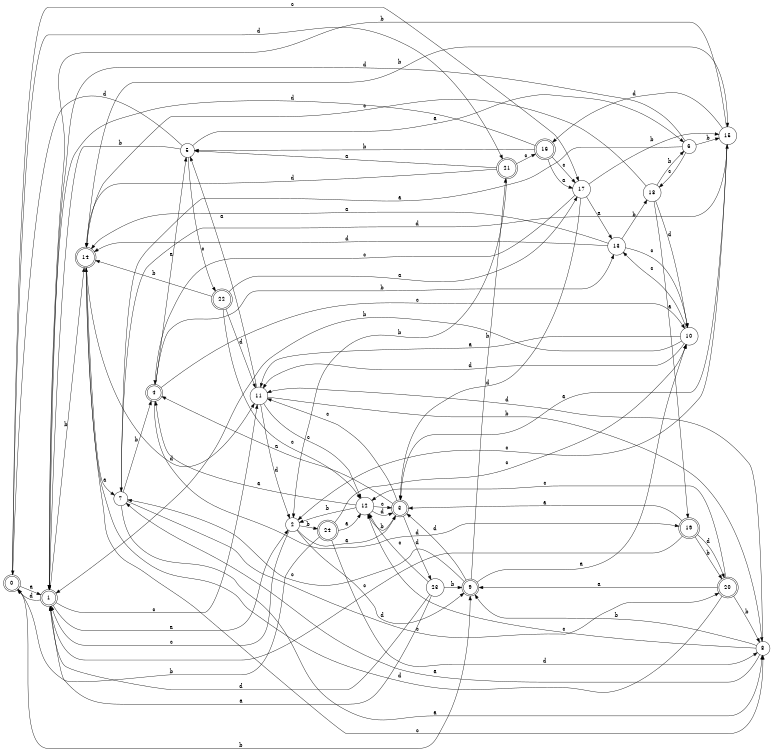 digraph n20_2 {
__start0 [label="" shape="none"];

rankdir=LR;
size="8,5";

s0 [style="rounded,filled", color="black", fillcolor="white" shape="doublecircle", label="0"];
s1 [style="rounded,filled", color="black", fillcolor="white" shape="doublecircle", label="1"];
s2 [style="filled", color="black", fillcolor="white" shape="circle", label="2"];
s3 [style="rounded,filled", color="black", fillcolor="white" shape="doublecircle", label="3"];
s4 [style="rounded,filled", color="black", fillcolor="white" shape="doublecircle", label="4"];
s5 [style="filled", color="black", fillcolor="white" shape="circle", label="5"];
s6 [style="filled", color="black", fillcolor="white" shape="circle", label="6"];
s7 [style="filled", color="black", fillcolor="white" shape="circle", label="7"];
s8 [style="filled", color="black", fillcolor="white" shape="circle", label="8"];
s9 [style="rounded,filled", color="black", fillcolor="white" shape="doublecircle", label="9"];
s10 [style="filled", color="black", fillcolor="white" shape="circle", label="10"];
s11 [style="filled", color="black", fillcolor="white" shape="circle", label="11"];
s12 [style="filled", color="black", fillcolor="white" shape="circle", label="12"];
s13 [style="filled", color="black", fillcolor="white" shape="circle", label="13"];
s14 [style="rounded,filled", color="black", fillcolor="white" shape="doublecircle", label="14"];
s15 [style="filled", color="black", fillcolor="white" shape="circle", label="15"];
s16 [style="rounded,filled", color="black", fillcolor="white" shape="doublecircle", label="16"];
s17 [style="filled", color="black", fillcolor="white" shape="circle", label="17"];
s18 [style="filled", color="black", fillcolor="white" shape="circle", label="18"];
s19 [style="rounded,filled", color="black", fillcolor="white" shape="doublecircle", label="19"];
s20 [style="rounded,filled", color="black", fillcolor="white" shape="doublecircle", label="20"];
s21 [style="rounded,filled", color="black", fillcolor="white" shape="doublecircle", label="21"];
s22 [style="rounded,filled", color="black", fillcolor="white" shape="doublecircle", label="22"];
s23 [style="filled", color="black", fillcolor="white" shape="circle", label="23"];
s24 [style="rounded,filled", color="black", fillcolor="white" shape="doublecircle", label="24"];
s0 -> s1 [label="a"];
s0 -> s9 [label="b"];
s0 -> s17 [label="c"];
s0 -> s21 [label="d"];
s1 -> s2 [label="a"];
s1 -> s14 [label="b"];
s1 -> s11 [label="c"];
s1 -> s0 [label="d"];
s2 -> s3 [label="a"];
s2 -> s24 [label="b"];
s2 -> s1 [label="c"];
s2 -> s9 [label="d"];
s3 -> s4 [label="a"];
s3 -> s12 [label="b"];
s3 -> s11 [label="c"];
s3 -> s23 [label="d"];
s4 -> s5 [label="a"];
s4 -> s13 [label="b"];
s4 -> s10 [label="c"];
s4 -> s19 [label="d"];
s5 -> s6 [label="a"];
s5 -> s1 [label="b"];
s5 -> s22 [label="c"];
s5 -> s0 [label="d"];
s6 -> s7 [label="a"];
s6 -> s15 [label="b"];
s6 -> s18 [label="c"];
s6 -> s1 [label="d"];
s7 -> s8 [label="a"];
s7 -> s4 [label="b"];
s7 -> s20 [label="c"];
s7 -> s15 [label="d"];
s8 -> s7 [label="a"];
s8 -> s9 [label="b"];
s8 -> s12 [label="c"];
s8 -> s11 [label="d"];
s9 -> s10 [label="a"];
s9 -> s21 [label="b"];
s9 -> s7 [label="c"];
s9 -> s3 [label="d"];
s10 -> s11 [label="a"];
s10 -> s1 [label="b"];
s10 -> s13 [label="c"];
s10 -> s11 [label="d"];
s11 -> s5 [label="a"];
s11 -> s8 [label="b"];
s11 -> s12 [label="c"];
s11 -> s2 [label="d"];
s12 -> s4 [label="a"];
s12 -> s2 [label="b"];
s12 -> s3 [label="c"];
s12 -> s3 [label="d"];
s13 -> s14 [label="a"];
s13 -> s18 [label="b"];
s13 -> s10 [label="c"];
s13 -> s14 [label="d"];
s14 -> s7 [label="a"];
s14 -> s15 [label="b"];
s14 -> s8 [label="c"];
s14 -> s11 [label="d"];
s15 -> s3 [label="a"];
s15 -> s1 [label="b"];
s15 -> s2 [label="c"];
s15 -> s16 [label="d"];
s16 -> s17 [label="a"];
s16 -> s5 [label="b"];
s16 -> s17 [label="c"];
s16 -> s1 [label="d"];
s17 -> s13 [label="a"];
s17 -> s15 [label="b"];
s17 -> s4 [label="c"];
s17 -> s3 [label="d"];
s18 -> s19 [label="a"];
s18 -> s6 [label="b"];
s18 -> s14 [label="c"];
s18 -> s10 [label="d"];
s19 -> s3 [label="a"];
s19 -> s20 [label="b"];
s19 -> s1 [label="c"];
s19 -> s20 [label="d"];
s20 -> s9 [label="a"];
s20 -> s8 [label="b"];
s20 -> s12 [label="c"];
s20 -> s14 [label="d"];
s21 -> s5 [label="a"];
s21 -> s2 [label="b"];
s21 -> s16 [label="c"];
s21 -> s14 [label="d"];
s22 -> s17 [label="a"];
s22 -> s14 [label="b"];
s22 -> s12 [label="c"];
s22 -> s11 [label="d"];
s23 -> s1 [label="a"];
s23 -> s9 [label="b"];
s23 -> s12 [label="c"];
s23 -> s1 [label="d"];
s24 -> s12 [label="a"];
s24 -> s0 [label="b"];
s24 -> s10 [label="c"];
s24 -> s8 [label="d"];

}